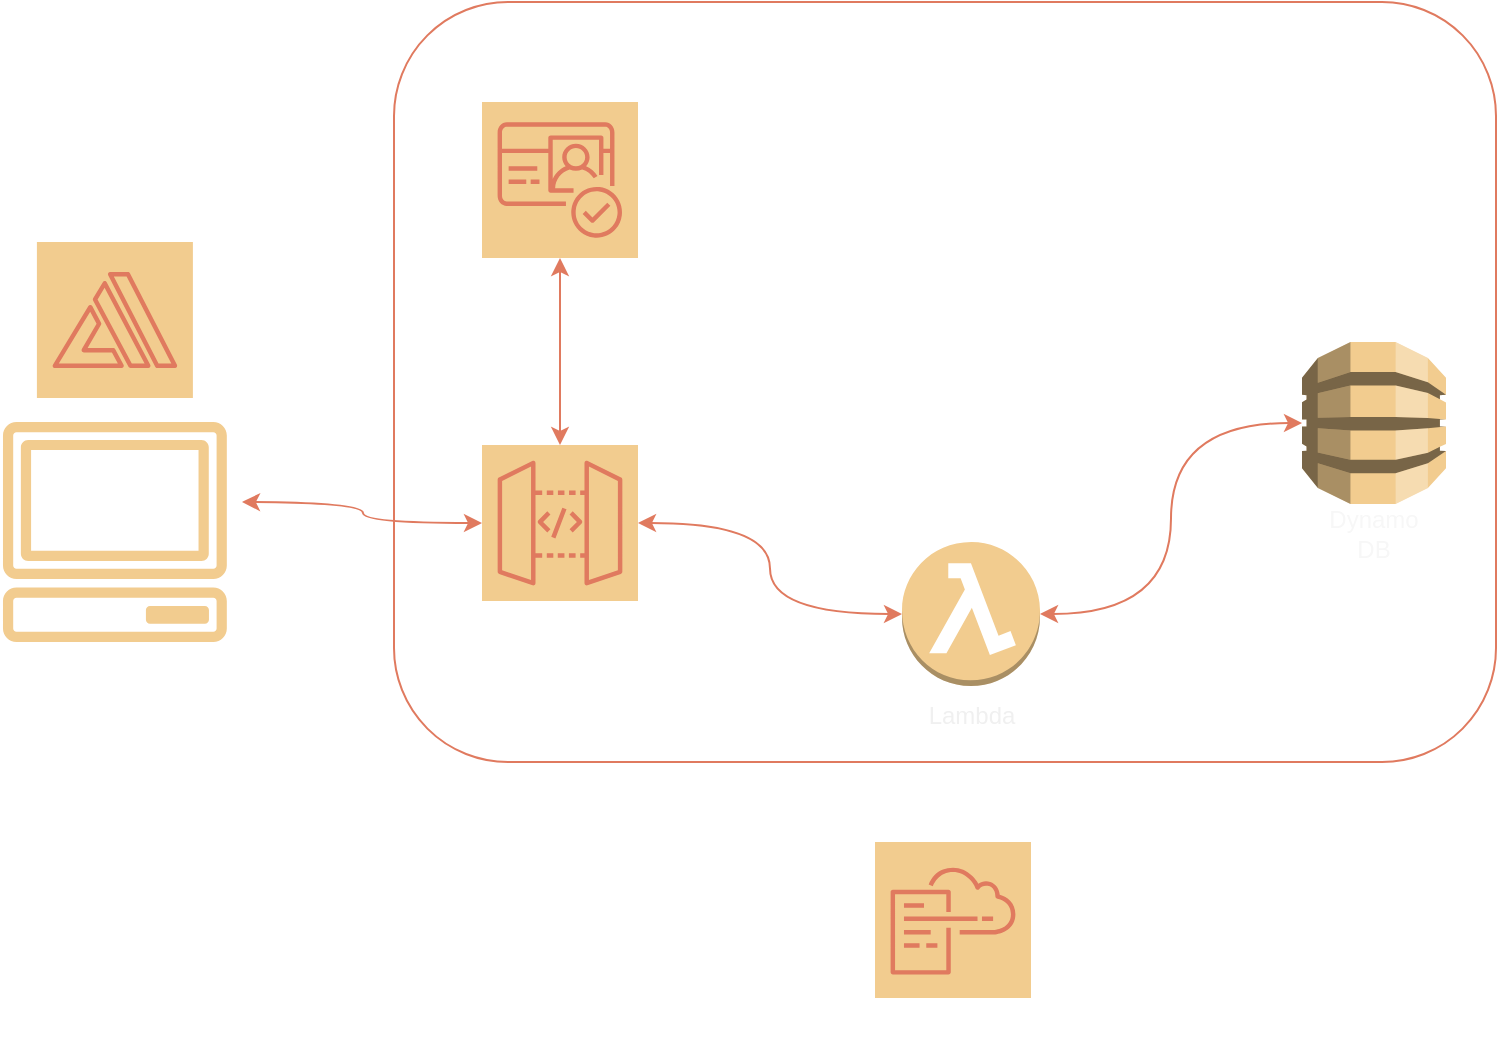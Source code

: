 <mxfile version="26.1.3">
  <diagram name="Page-1" id="G59l_5caWxfIhG_0xf0U">
    <mxGraphModel dx="1314" dy="816" grid="1" gridSize="10" guides="1" tooltips="1" connect="1" arrows="1" fold="1" page="1" pageScale="1" pageWidth="827" pageHeight="1169" math="0" shadow="0" adaptiveColors="auto">
      <root>
        <mxCell id="0" />
        <mxCell id="1" parent="0" />
        <mxCell id="S6Xw1AVtgD6mGmTgqfYv-1" value="" style="outlineConnect=0;dashed=0;verticalLabelPosition=bottom;verticalAlign=top;align=center;html=1;fontSize=12;fontStyle=0;aspect=fixed;pointerEvents=1;shape=mxgraph.aws4.client;rounded=1;labelBackgroundColor=none;fillColor=#F2CC8F;strokeColor=#E07A5F;fontColor=#393C56;" vertex="1" parent="1">
          <mxGeometry x="80" y="320" width="112.9" height="110" as="geometry" />
        </mxCell>
        <mxCell id="S6Xw1AVtgD6mGmTgqfYv-2" value="" style="points=[[0,0,0],[0.25,0,0],[0.5,0,0],[0.75,0,0],[1,0,0],[0,1,0],[0.25,1,0],[0.5,1,0],[0.75,1,0],[1,1,0],[0,0.25,0],[0,0.5,0],[0,0.75,0],[1,0.25,0],[1,0.5,0],[1,0.75,0]];outlineConnect=0;fontColor=#393C56;fillColor=#F2CC8F;strokeColor=#E07A5F;dashed=0;verticalLabelPosition=bottom;verticalAlign=top;align=center;html=1;fontSize=12;fontStyle=0;aspect=fixed;shape=mxgraph.aws4.resourceIcon;resIcon=mxgraph.aws4.api_gateway;rounded=1;labelBackgroundColor=none;" vertex="1" parent="1">
          <mxGeometry x="320" y="331.5" width="78" height="78" as="geometry" />
        </mxCell>
        <mxCell id="S6Xw1AVtgD6mGmTgqfYv-3" value="" style="points=[[0,0,0],[0.25,0,0],[0.5,0,0],[0.75,0,0],[1,0,0],[0,1,0],[0.25,1,0],[0.5,1,0],[0.75,1,0],[1,1,0],[0,0.25,0],[0,0.5,0],[0,0.75,0],[1,0.25,0],[1,0.5,0],[1,0.75,0]];outlineConnect=0;fontColor=#393C56;fillColor=#F2CC8F;strokeColor=#E07A5F;dashed=0;verticalLabelPosition=bottom;verticalAlign=top;align=center;html=1;fontSize=12;fontStyle=0;aspect=fixed;shape=mxgraph.aws4.resourceIcon;resIcon=mxgraph.aws4.cognito;rounded=1;labelBackgroundColor=none;" vertex="1" parent="1">
          <mxGeometry x="320" y="160" width="78" height="78" as="geometry" />
        </mxCell>
        <mxCell id="S6Xw1AVtgD6mGmTgqfYv-4" value="" style="outlineConnect=0;dashed=0;verticalLabelPosition=bottom;verticalAlign=top;align=center;html=1;shape=mxgraph.aws3.lambda_function;fillColor=#F2CC8F;rounded=1;labelBackgroundColor=none;strokeColor=#E07A5F;fontColor=#393C56;" vertex="1" parent="1">
          <mxGeometry x="530" y="380" width="69" height="72" as="geometry" />
        </mxCell>
        <mxCell id="S6Xw1AVtgD6mGmTgqfYv-5" value="" style="outlineConnect=0;dashed=0;verticalLabelPosition=bottom;verticalAlign=top;align=center;html=1;shape=mxgraph.aws3.dynamo_db;fillColor=#F2CC8F;rounded=1;labelBackgroundColor=none;strokeColor=#E07A5F;fontColor=#393C56;" vertex="1" parent="1">
          <mxGeometry x="730" y="280" width="72" height="81" as="geometry" />
        </mxCell>
        <mxCell id="S6Xw1AVtgD6mGmTgqfYv-6" value="" style="endArrow=classic;startArrow=classic;html=1;rounded=1;edgeStyle=orthogonalEdgeStyle;curved=1;labelBackgroundColor=none;strokeColor=#E07A5F;fontColor=default;" edge="1" parent="1" target="S6Xw1AVtgD6mGmTgqfYv-2">
          <mxGeometry width="50" height="50" relative="1" as="geometry">
            <mxPoint x="200" y="360" as="sourcePoint" />
            <mxPoint x="500" y="390" as="targetPoint" />
          </mxGeometry>
        </mxCell>
        <mxCell id="S6Xw1AVtgD6mGmTgqfYv-7" value="" style="endArrow=classic;startArrow=classic;html=1;rounded=1;entryX=0.5;entryY=1;entryDx=0;entryDy=0;entryPerimeter=0;edgeStyle=orthogonalEdgeStyle;curved=1;labelBackgroundColor=none;strokeColor=#E07A5F;fontColor=default;" edge="1" parent="1" source="S6Xw1AVtgD6mGmTgqfYv-2" target="S6Xw1AVtgD6mGmTgqfYv-3">
          <mxGeometry width="50" height="50" relative="1" as="geometry">
            <mxPoint x="450" y="440" as="sourcePoint" />
            <mxPoint x="500" y="390" as="targetPoint" />
          </mxGeometry>
        </mxCell>
        <mxCell id="S6Xw1AVtgD6mGmTgqfYv-9" value="" style="endArrow=classic;startArrow=classic;html=1;rounded=1;exitX=1;exitY=0.5;exitDx=0;exitDy=0;exitPerimeter=0;entryX=0;entryY=0.5;entryDx=0;entryDy=0;entryPerimeter=0;edgeStyle=orthogonalEdgeStyle;curved=1;labelBackgroundColor=none;strokeColor=#E07A5F;fontColor=default;" edge="1" parent="1" source="S6Xw1AVtgD6mGmTgqfYv-2" target="S6Xw1AVtgD6mGmTgqfYv-4">
          <mxGeometry width="50" height="50" relative="1" as="geometry">
            <mxPoint x="450" y="440" as="sourcePoint" />
            <mxPoint x="500" y="390" as="targetPoint" />
          </mxGeometry>
        </mxCell>
        <mxCell id="S6Xw1AVtgD6mGmTgqfYv-10" value="" style="endArrow=classic;startArrow=classic;html=1;rounded=1;entryX=0;entryY=0.5;entryDx=0;entryDy=0;entryPerimeter=0;exitX=1;exitY=0.5;exitDx=0;exitDy=0;exitPerimeter=0;edgeStyle=orthogonalEdgeStyle;curved=1;labelBackgroundColor=none;strokeColor=#E07A5F;fontColor=default;" edge="1" parent="1" source="S6Xw1AVtgD6mGmTgqfYv-4" target="S6Xw1AVtgD6mGmTgqfYv-5">
          <mxGeometry width="50" height="50" relative="1" as="geometry">
            <mxPoint x="450" y="440" as="sourcePoint" />
            <mxPoint x="500" y="390" as="targetPoint" />
          </mxGeometry>
        </mxCell>
        <mxCell id="S6Xw1AVtgD6mGmTgqfYv-11" value="&lt;font style=&quot;color: light-dark(rgb(255, 255, 255), rgb(237, 237, 237));&quot;&gt;Request is authenticated using AWS Cognito&lt;/font&gt;" style="text;html=1;align=center;verticalAlign=middle;whiteSpace=wrap;rounded=1;labelBackgroundColor=none;fontColor=#393C56;" vertex="1" parent="1">
          <mxGeometry x="398" y="180" width="126" height="30" as="geometry" />
        </mxCell>
        <mxCell id="S6Xw1AVtgD6mGmTgqfYv-12" value="&lt;font style=&quot;color: rgb(255, 255, 255);&quot;&gt;API Gateway&lt;/font&gt;" style="text;html=1;align=center;verticalAlign=middle;whiteSpace=wrap;rounded=1;labelBackgroundColor=none;fontColor=#393C56;" vertex="1" parent="1">
          <mxGeometry x="329" y="409.5" width="60" height="30" as="geometry" />
        </mxCell>
        <mxCell id="S6Xw1AVtgD6mGmTgqfYv-13" value="&lt;font style=&quot;color: rgb(255, 255, 255);&quot;&gt;Lambda Integration&lt;/font&gt;" style="text;html=1;align=center;verticalAlign=middle;whiteSpace=wrap;rounded=1;labelBackgroundColor=none;fontColor=#393C56;" vertex="1" parent="1">
          <mxGeometry x="440" y="340" width="60" height="30" as="geometry" />
        </mxCell>
        <mxCell id="S6Xw1AVtgD6mGmTgqfYv-14" value="&lt;font style=&quot;color: rgb(240, 240, 240);&quot;&gt;Lambda&lt;/font&gt;" style="text;html=1;align=center;verticalAlign=middle;whiteSpace=wrap;rounded=1;labelBackgroundColor=none;fontColor=#393C56;" vertex="1" parent="1">
          <mxGeometry x="534.5" y="452" width="60" height="30" as="geometry" />
        </mxCell>
        <mxCell id="S6Xw1AVtgD6mGmTgqfYv-15" value="&lt;font style=&quot;color: rgb(247, 247, 247);&quot;&gt;Dynamo DB&lt;/font&gt;" style="text;html=1;align=center;verticalAlign=middle;whiteSpace=wrap;rounded=1;labelBackgroundColor=none;fontColor=#393C56;" vertex="1" parent="1">
          <mxGeometry x="736" y="361" width="60" height="30" as="geometry" />
        </mxCell>
        <mxCell id="S6Xw1AVtgD6mGmTgqfYv-16" value="&lt;font style=&quot;color: rgb(255, 255, 255);&quot;&gt;Angular UI&lt;/font&gt;" style="text;html=1;align=center;verticalAlign=middle;whiteSpace=wrap;rounded=1;labelBackgroundColor=none;fontColor=#393C56;" vertex="1" parent="1">
          <mxGeometry x="106.45" y="430" width="60" height="30" as="geometry" />
        </mxCell>
        <mxCell id="S6Xw1AVtgD6mGmTgqfYv-17" value="" style="points=[[0,0,0],[0.25,0,0],[0.5,0,0],[0.75,0,0],[1,0,0],[0,1,0],[0.25,1,0],[0.5,1,0],[0.75,1,0],[1,1,0],[0,0.25,0],[0,0.5,0],[0,0.75,0],[1,0.25,0],[1,0.5,0],[1,0.75,0]];outlineConnect=0;fontColor=#393C56;fillColor=#F2CC8F;strokeColor=#E07A5F;dashed=0;verticalLabelPosition=bottom;verticalAlign=top;align=center;html=1;fontSize=12;fontStyle=0;aspect=fixed;shape=mxgraph.aws4.resourceIcon;resIcon=mxgraph.aws4.amplify;rounded=1;labelBackgroundColor=none;" vertex="1" parent="1">
          <mxGeometry x="97.45" y="230" width="78" height="78" as="geometry" />
        </mxCell>
        <mxCell id="S6Xw1AVtgD6mGmTgqfYv-18" value="&lt;font style=&quot;color: light-dark(rgb(255, 255, 255), rgb(237, 237, 237));&quot;&gt;UI Deployed using Amplify&lt;/font&gt;" style="text;html=1;align=center;verticalAlign=middle;whiteSpace=wrap;rounded=1;labelBackgroundColor=none;fontColor=#393C56;" vertex="1" parent="1">
          <mxGeometry x="84.67" y="200" width="103.55" height="30" as="geometry" />
        </mxCell>
        <mxCell id="S6Xw1AVtgD6mGmTgqfYv-19" value="" style="points=[[0,0,0],[0.25,0,0],[0.5,0,0],[0.75,0,0],[1,0,0],[0,1,0],[0.25,1,0],[0.5,1,0],[0.75,1,0],[1,1,0],[0,0.25,0],[0,0.5,0],[0,0.75,0],[1,0.25,0],[1,0.5,0],[1,0.75,0]];points=[[0,0,0],[0.25,0,0],[0.5,0,0],[0.75,0,0],[1,0,0],[0,1,0],[0.25,1,0],[0.5,1,0],[0.75,1,0],[1,1,0],[0,0.25,0],[0,0.5,0],[0,0.75,0],[1,0.25,0],[1,0.5,0],[1,0.75,0]];outlineConnect=0;fontColor=#393C56;fillColor=#F2CC8F;strokeColor=#E07A5F;dashed=0;verticalLabelPosition=bottom;verticalAlign=top;align=center;html=1;fontSize=12;fontStyle=0;aspect=fixed;shape=mxgraph.aws4.resourceIcon;resIcon=mxgraph.aws4.cloudformation;rounded=1;labelBackgroundColor=none;" vertex="1" parent="1">
          <mxGeometry x="516.5" y="530" width="78" height="78" as="geometry" />
        </mxCell>
        <mxCell id="S6Xw1AVtgD6mGmTgqfYv-20" value="" style="rounded=1;whiteSpace=wrap;html=1;fillColor=none;strokeColor=#E07A5F;movable=1;resizable=1;rotatable=1;deletable=1;editable=1;locked=0;connectable=1;labelBackgroundColor=none;fontColor=#393C56;" vertex="1" parent="1">
          <mxGeometry x="276" y="110" width="551" height="380" as="geometry" />
        </mxCell>
        <mxCell id="S6Xw1AVtgD6mGmTgqfYv-21" value="&lt;font style=&quot;color: rgb(255, 255, 255);&quot;&gt;All deployed using SAM template&lt;/font&gt;" style="text;html=1;align=center;verticalAlign=middle;whiteSpace=wrap;rounded=1;labelBackgroundColor=none;fontColor=#393C56;" vertex="1" parent="1">
          <mxGeometry x="488.25" y="608" width="134.5" height="30" as="geometry" />
        </mxCell>
      </root>
    </mxGraphModel>
  </diagram>
</mxfile>
